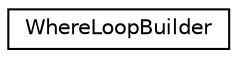 digraph "Graphical Class Hierarchy"
{
 // LATEX_PDF_SIZE
  edge [fontname="Helvetica",fontsize="10",labelfontname="Helvetica",labelfontsize="10"];
  node [fontname="Helvetica",fontsize="10",shape=record];
  rankdir="LR";
  Node0 [label="WhereLoopBuilder",height=0.2,width=0.4,color="black", fillcolor="white", style="filled",URL="$db/d1b/sqlite3_8c.html#da/da3/structWhereLoopBuilder",tooltip=" "];
}
